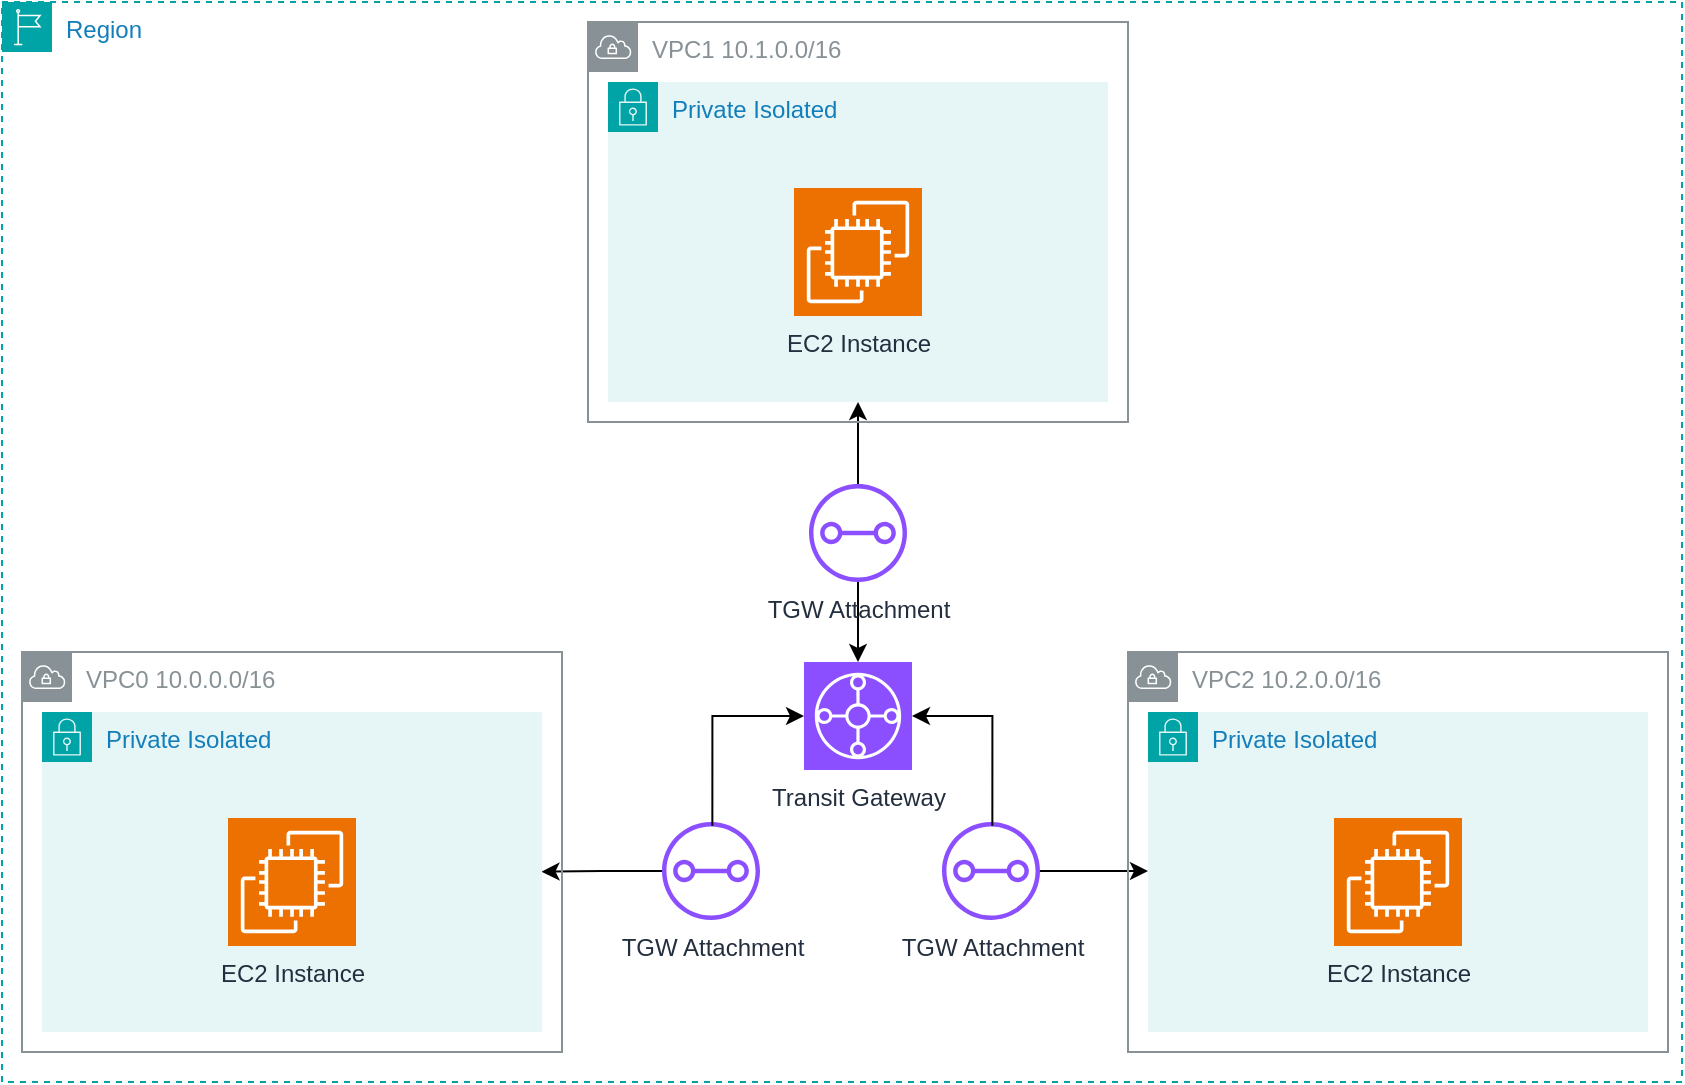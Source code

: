 <mxfile version="24.7.5">
  <diagram name="Page-1" id="Uv93eZYHFFzVQAyYuPo_">
    <mxGraphModel dx="1013" dy="1659" grid="1" gridSize="10" guides="1" tooltips="1" connect="1" arrows="1" fold="1" page="1" pageScale="1" pageWidth="850" pageHeight="1100" math="0" shadow="0">
      <root>
        <mxCell id="0" />
        <mxCell id="1" parent="0" />
        <mxCell id="b8m_RnxPVWq3J2j_Wkyu-16" value="Transit Gateway" style="sketch=0;points=[[0,0,0],[0.25,0,0],[0.5,0,0],[0.75,0,0],[1,0,0],[0,1,0],[0.25,1,0],[0.5,1,0],[0.75,1,0],[1,1,0],[0,0.25,0],[0,0.5,0],[0,0.75,0],[1,0.25,0],[1,0.5,0],[1,0.75,0]];outlineConnect=0;fontColor=#232F3E;fillColor=#8C4FFF;strokeColor=#ffffff;dashed=0;verticalLabelPosition=bottom;verticalAlign=top;align=center;html=1;fontSize=12;fontStyle=0;aspect=fixed;shape=mxgraph.aws4.resourceIcon;resIcon=mxgraph.aws4.transit_gateway;" vertex="1" parent="1">
          <mxGeometry x="401" y="160" width="54" height="54" as="geometry" />
        </mxCell>
        <mxCell id="b8m_RnxPVWq3J2j_Wkyu-48" style="edgeStyle=orthogonalEdgeStyle;rounded=0;orthogonalLoop=1;jettySize=auto;html=1;entryX=0.999;entryY=0.499;entryDx=0;entryDy=0;entryPerimeter=0;" edge="1" parent="1" source="b8m_RnxPVWq3J2j_Wkyu-17" target="b8m_RnxPVWq3J2j_Wkyu-54">
          <mxGeometry relative="1" as="geometry">
            <mxPoint x="280" y="265" as="targetPoint" />
          </mxGeometry>
        </mxCell>
        <mxCell id="b8m_RnxPVWq3J2j_Wkyu-17" value="TGW Attachment" style="sketch=0;outlineConnect=0;fontColor=#232F3E;gradientColor=none;fillColor=#8C4FFF;strokeColor=none;dashed=0;verticalLabelPosition=bottom;verticalAlign=top;align=center;html=1;fontSize=12;fontStyle=0;aspect=fixed;pointerEvents=1;shape=mxgraph.aws4.transit_gateway_attachment;" vertex="1" parent="1">
          <mxGeometry x="330" y="240" width="49" height="49" as="geometry" />
        </mxCell>
        <mxCell id="b8m_RnxPVWq3J2j_Wkyu-19" style="edgeStyle=orthogonalEdgeStyle;rounded=0;orthogonalLoop=1;jettySize=auto;html=1;entryX=0;entryY=0.5;entryDx=0;entryDy=0;entryPerimeter=0;exitX=0.514;exitY=0.037;exitDx=0;exitDy=0;exitPerimeter=0;" edge="1" parent="1" source="b8m_RnxPVWq3J2j_Wkyu-17" target="b8m_RnxPVWq3J2j_Wkyu-16">
          <mxGeometry relative="1" as="geometry">
            <Array as="points">
              <mxPoint x="355" y="187" />
            </Array>
          </mxGeometry>
        </mxCell>
        <mxCell id="b8m_RnxPVWq3J2j_Wkyu-24" style="edgeStyle=orthogonalEdgeStyle;rounded=0;orthogonalLoop=1;jettySize=auto;html=1;" edge="1" parent="1" source="b8m_RnxPVWq3J2j_Wkyu-21" target="b8m_RnxPVWq3J2j_Wkyu-64">
          <mxGeometry relative="1" as="geometry">
            <mxPoint x="520" y="260" as="sourcePoint" />
            <mxPoint x="573" y="265.25" as="targetPoint" />
            <Array as="points">
              <mxPoint x="560" y="265" />
              <mxPoint x="560" y="265" />
            </Array>
          </mxGeometry>
        </mxCell>
        <mxCell id="b8m_RnxPVWq3J2j_Wkyu-21" value="TGW Attachment" style="sketch=0;outlineConnect=0;fontColor=#232F3E;gradientColor=none;fillColor=#8C4FFF;strokeColor=none;dashed=0;verticalLabelPosition=bottom;verticalAlign=top;align=center;html=1;fontSize=12;fontStyle=0;aspect=fixed;pointerEvents=1;shape=mxgraph.aws4.transit_gateway_attachment;" vertex="1" parent="1">
          <mxGeometry x="470" y="240" width="49" height="49" as="geometry" />
        </mxCell>
        <mxCell id="b8m_RnxPVWq3J2j_Wkyu-22" style="edgeStyle=orthogonalEdgeStyle;rounded=0;orthogonalLoop=1;jettySize=auto;html=1;entryX=1;entryY=0.5;entryDx=0;entryDy=0;entryPerimeter=0;exitX=0.514;exitY=0.037;exitDx=0;exitDy=0;exitPerimeter=0;" edge="1" parent="1" source="b8m_RnxPVWq3J2j_Wkyu-21" target="b8m_RnxPVWq3J2j_Wkyu-16">
          <mxGeometry relative="1" as="geometry">
            <mxPoint x="531" y="190" as="targetPoint" />
            <Array as="points">
              <mxPoint x="495" y="187" />
            </Array>
          </mxGeometry>
        </mxCell>
        <mxCell id="b8m_RnxPVWq3J2j_Wkyu-34" style="edgeStyle=orthogonalEdgeStyle;rounded=0;orthogonalLoop=1;jettySize=auto;html=1;" edge="1" parent="1" source="b8m_RnxPVWq3J2j_Wkyu-32" target="b8m_RnxPVWq3J2j_Wkyu-16">
          <mxGeometry relative="1" as="geometry" />
        </mxCell>
        <mxCell id="b8m_RnxPVWq3J2j_Wkyu-62" style="edgeStyle=orthogonalEdgeStyle;rounded=0;orthogonalLoop=1;jettySize=auto;html=1;entryX=0.5;entryY=1;entryDx=0;entryDy=0;" edge="1" parent="1" source="b8m_RnxPVWq3J2j_Wkyu-32">
          <mxGeometry relative="1" as="geometry">
            <mxPoint x="428" y="30" as="targetPoint" />
          </mxGeometry>
        </mxCell>
        <mxCell id="b8m_RnxPVWq3J2j_Wkyu-32" value="TGW Attachment" style="sketch=0;outlineConnect=0;fontColor=#232F3E;gradientColor=none;fillColor=#8C4FFF;strokeColor=none;dashed=0;verticalLabelPosition=bottom;verticalAlign=top;align=center;html=1;fontSize=12;fontStyle=0;aspect=fixed;pointerEvents=1;shape=mxgraph.aws4.transit_gateway_attachment;" vertex="1" parent="1">
          <mxGeometry x="403.5" y="71" width="49" height="49" as="geometry" />
        </mxCell>
        <mxCell id="b8m_RnxPVWq3J2j_Wkyu-53" value="VPC0 10.0.0.0/16" style="sketch=0;outlineConnect=0;gradientColor=none;html=1;whiteSpace=wrap;fontSize=12;fontStyle=0;shape=mxgraph.aws4.group;grIcon=mxgraph.aws4.group_vpc;strokeColor=#879196;fillColor=none;verticalAlign=top;align=left;spacingLeft=30;fontColor=#879196;dashed=0;" vertex="1" parent="1">
          <mxGeometry x="10" y="155" width="270" height="200" as="geometry" />
        </mxCell>
        <mxCell id="b8m_RnxPVWq3J2j_Wkyu-54" value="Private Isolated" style="points=[[0,0],[0.25,0],[0.5,0],[0.75,0],[1,0],[1,0.25],[1,0.5],[1,0.75],[1,1],[0.75,1],[0.5,1],[0.25,1],[0,1],[0,0.75],[0,0.5],[0,0.25]];outlineConnect=0;gradientColor=none;html=1;whiteSpace=wrap;fontSize=12;fontStyle=0;container=1;pointerEvents=0;collapsible=0;recursiveResize=0;shape=mxgraph.aws4.group;grIcon=mxgraph.aws4.group_security_group;grStroke=0;strokeColor=#00A4A6;fillColor=#E6F6F7;verticalAlign=top;align=left;spacingLeft=30;fontColor=#147EBA;dashed=0;" vertex="1" parent="1">
          <mxGeometry x="20" y="185" width="250" height="160" as="geometry" />
        </mxCell>
        <mxCell id="b8m_RnxPVWq3J2j_Wkyu-55" value="EC2 Instance" style="sketch=0;points=[[0,0,0],[0.25,0,0],[0.5,0,0],[0.75,0,0],[1,0,0],[0,1,0],[0.25,1,0],[0.5,1,0],[0.75,1,0],[1,1,0],[0,0.25,0],[0,0.5,0],[0,0.75,0],[1,0.25,0],[1,0.5,0],[1,0.75,0]];outlineConnect=0;fontColor=#232F3E;fillColor=#ED7100;strokeColor=#ffffff;dashed=0;verticalLabelPosition=bottom;verticalAlign=top;align=center;html=1;fontSize=12;fontStyle=0;aspect=fixed;shape=mxgraph.aws4.resourceIcon;resIcon=mxgraph.aws4.ec2;" vertex="1" parent="1">
          <mxGeometry x="113" y="238" width="64" height="64" as="geometry" />
        </mxCell>
        <mxCell id="b8m_RnxPVWq3J2j_Wkyu-63" value="VPC2 10.2.0.0/16" style="sketch=0;outlineConnect=0;gradientColor=none;html=1;whiteSpace=wrap;fontSize=12;fontStyle=0;shape=mxgraph.aws4.group;grIcon=mxgraph.aws4.group_vpc;strokeColor=#879196;fillColor=none;verticalAlign=top;align=left;spacingLeft=30;fontColor=#879196;dashed=0;" vertex="1" parent="1">
          <mxGeometry x="563" y="155" width="270" height="200" as="geometry" />
        </mxCell>
        <mxCell id="b8m_RnxPVWq3J2j_Wkyu-64" value="Private Isolated" style="points=[[0,0],[0.25,0],[0.5,0],[0.75,0],[1,0],[1,0.25],[1,0.5],[1,0.75],[1,1],[0.75,1],[0.5,1],[0.25,1],[0,1],[0,0.75],[0,0.5],[0,0.25]];outlineConnect=0;gradientColor=none;html=1;whiteSpace=wrap;fontSize=12;fontStyle=0;container=1;pointerEvents=0;collapsible=0;recursiveResize=0;shape=mxgraph.aws4.group;grIcon=mxgraph.aws4.group_security_group;grStroke=0;strokeColor=#00A4A6;fillColor=#E6F6F7;verticalAlign=top;align=left;spacingLeft=30;fontColor=#147EBA;dashed=0;" vertex="1" parent="1">
          <mxGeometry x="573" y="185" width="250" height="160" as="geometry" />
        </mxCell>
        <mxCell id="b8m_RnxPVWq3J2j_Wkyu-65" value="EC2 Instance" style="sketch=0;points=[[0,0,0],[0.25,0,0],[0.5,0,0],[0.75,0,0],[1,0,0],[0,1,0],[0.25,1,0],[0.5,1,0],[0.75,1,0],[1,1,0],[0,0.25,0],[0,0.5,0],[0,0.75,0],[1,0.25,0],[1,0.5,0],[1,0.75,0]];outlineConnect=0;fontColor=#232F3E;fillColor=#ED7100;strokeColor=#ffffff;dashed=0;verticalLabelPosition=bottom;verticalAlign=top;align=center;html=1;fontSize=12;fontStyle=0;aspect=fixed;shape=mxgraph.aws4.resourceIcon;resIcon=mxgraph.aws4.ec2;" vertex="1" parent="1">
          <mxGeometry x="666" y="238" width="64" height="64" as="geometry" />
        </mxCell>
        <mxCell id="b8m_RnxPVWq3J2j_Wkyu-66" value="VPC1 10.1.0.0/16" style="sketch=0;outlineConnect=0;gradientColor=none;html=1;whiteSpace=wrap;fontSize=12;fontStyle=0;shape=mxgraph.aws4.group;grIcon=mxgraph.aws4.group_vpc;strokeColor=#879196;fillColor=none;verticalAlign=top;align=left;spacingLeft=30;fontColor=#879196;dashed=0;" vertex="1" parent="1">
          <mxGeometry x="293" y="-160" width="270" height="200" as="geometry" />
        </mxCell>
        <mxCell id="b8m_RnxPVWq3J2j_Wkyu-67" value="Private Isolated" style="points=[[0,0],[0.25,0],[0.5,0],[0.75,0],[1,0],[1,0.25],[1,0.5],[1,0.75],[1,1],[0.75,1],[0.5,1],[0.25,1],[0,1],[0,0.75],[0,0.5],[0,0.25]];outlineConnect=0;gradientColor=none;html=1;whiteSpace=wrap;fontSize=12;fontStyle=0;container=1;pointerEvents=0;collapsible=0;recursiveResize=0;shape=mxgraph.aws4.group;grIcon=mxgraph.aws4.group_security_group;grStroke=0;strokeColor=#00A4A6;fillColor=#E6F6F7;verticalAlign=top;align=left;spacingLeft=30;fontColor=#147EBA;dashed=0;" vertex="1" parent="1">
          <mxGeometry x="303" y="-130" width="250" height="160" as="geometry" />
        </mxCell>
        <mxCell id="b8m_RnxPVWq3J2j_Wkyu-68" value="EC2 Instance" style="sketch=0;points=[[0,0,0],[0.25,0,0],[0.5,0,0],[0.75,0,0],[1,0,0],[0,1,0],[0.25,1,0],[0.5,1,0],[0.75,1,0],[1,1,0],[0,0.25,0],[0,0.5,0],[0,0.75,0],[1,0.25,0],[1,0.5,0],[1,0.75,0]];outlineConnect=0;fontColor=#232F3E;fillColor=#ED7100;strokeColor=#ffffff;dashed=0;verticalLabelPosition=bottom;verticalAlign=top;align=center;html=1;fontSize=12;fontStyle=0;aspect=fixed;shape=mxgraph.aws4.resourceIcon;resIcon=mxgraph.aws4.ec2;" vertex="1" parent="1">
          <mxGeometry x="396" y="-77" width="64" height="64" as="geometry" />
        </mxCell>
        <mxCell id="b8m_RnxPVWq3J2j_Wkyu-69" value="Region" style="points=[[0,0],[0.25,0],[0.5,0],[0.75,0],[1,0],[1,0.25],[1,0.5],[1,0.75],[1,1],[0.75,1],[0.5,1],[0.25,1],[0,1],[0,0.75],[0,0.5],[0,0.25]];outlineConnect=0;gradientColor=none;html=1;whiteSpace=wrap;fontSize=12;fontStyle=0;container=1;pointerEvents=0;collapsible=0;recursiveResize=0;shape=mxgraph.aws4.group;grIcon=mxgraph.aws4.group_region;strokeColor=#00A4A6;fillColor=none;verticalAlign=top;align=left;spacingLeft=30;fontColor=#147EBA;dashed=1;" vertex="1" parent="1">
          <mxGeometry y="-170" width="840" height="540" as="geometry" />
        </mxCell>
      </root>
    </mxGraphModel>
  </diagram>
</mxfile>
